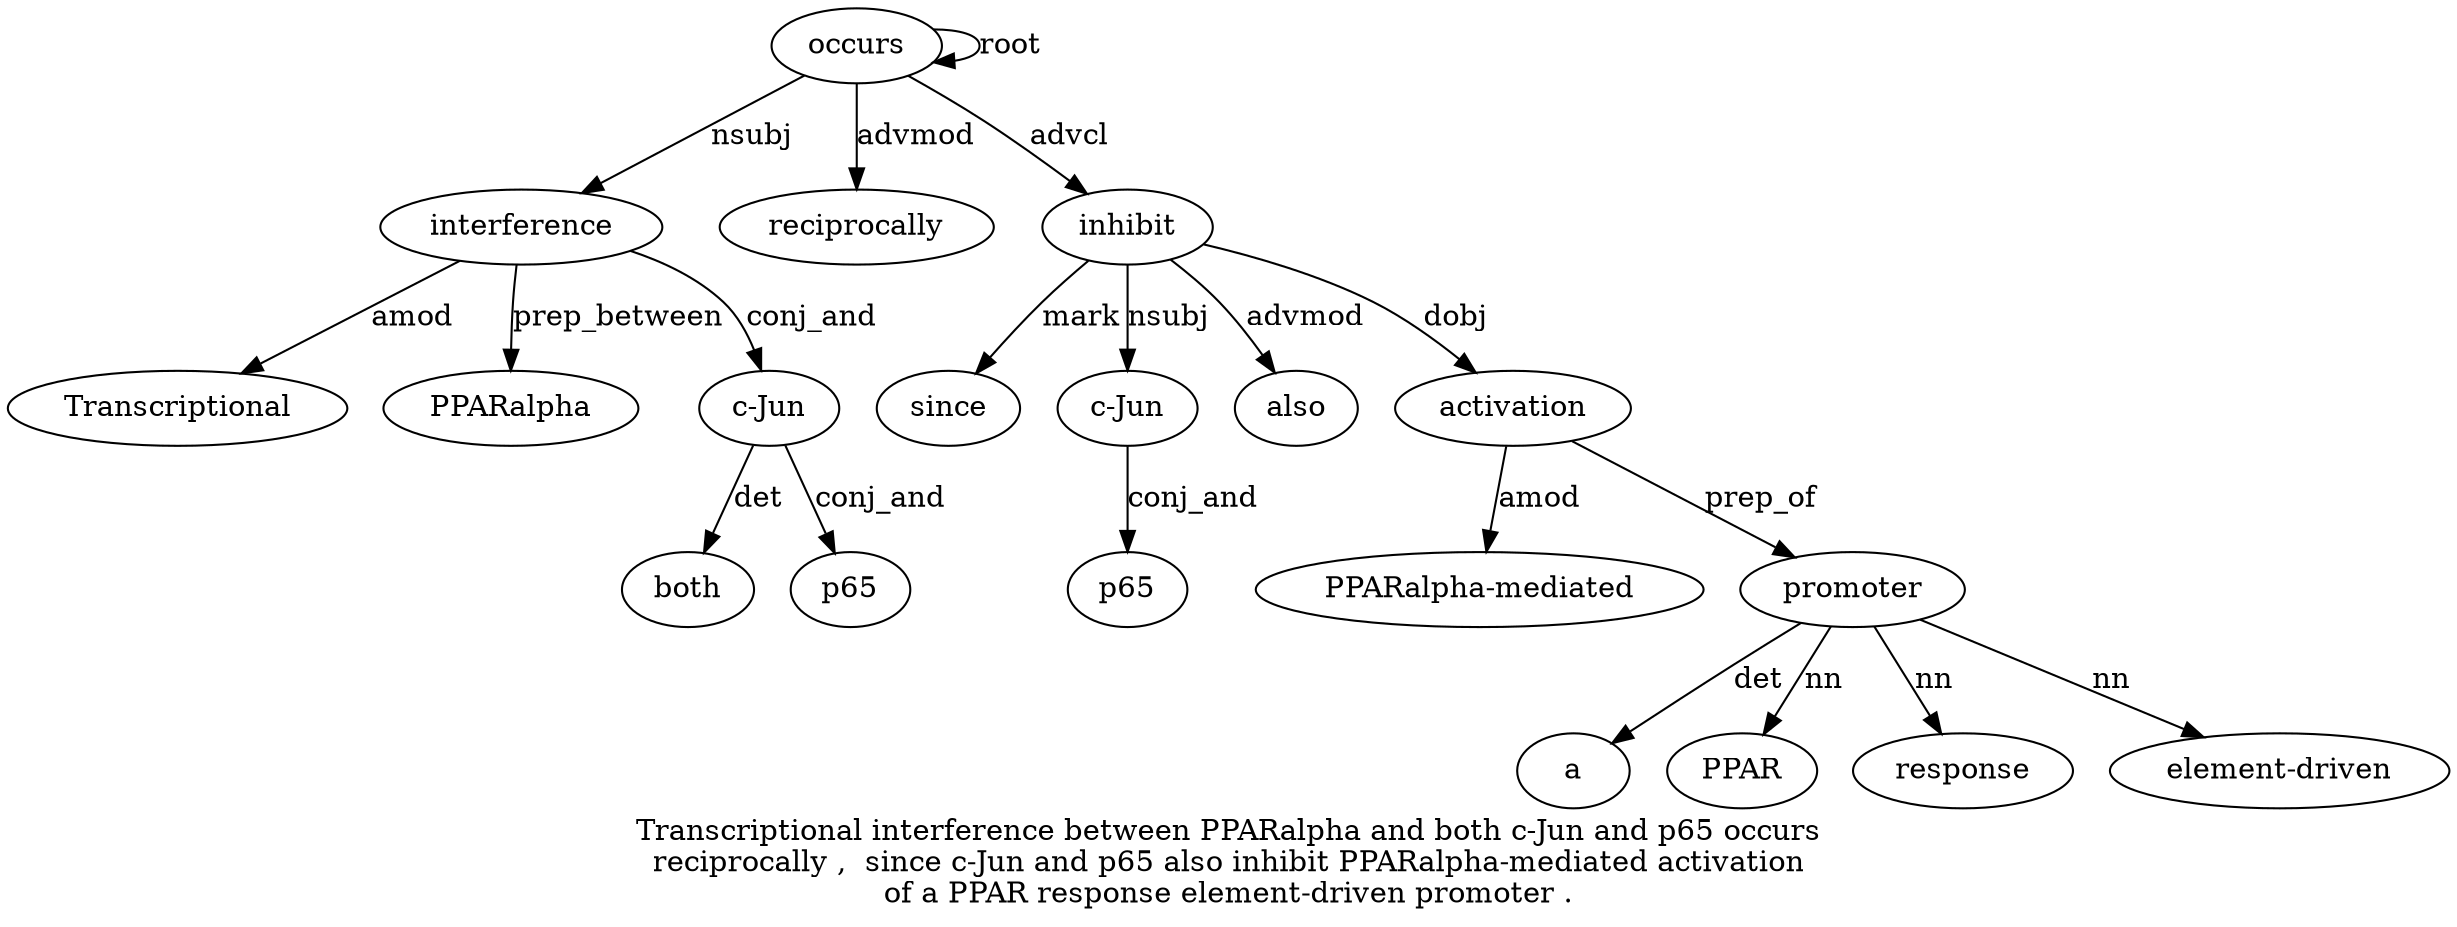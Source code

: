 digraph "Transcriptional interference between PPARalpha and both c-Jun and p65 occurs reciprocally ,  since c-Jun and p65 also inhibit PPARalpha-mediated activation of a PPAR response element-driven promoter ." {
label="Transcriptional interference between PPARalpha and both c-Jun and p65 occurs
reciprocally ,  since c-Jun and p65 also inhibit PPARalpha-mediated activation
of a PPAR response element-driven promoter .";
interference2 [style=filled, fillcolor=white, label=interference];
Transcriptional1 [style=filled, fillcolor=white, label=Transcriptional];
interference2 -> Transcriptional1  [label=amod];
occurs10 [style=filled, fillcolor=white, label=occurs];
occurs10 -> interference2  [label=nsubj];
PPARalpha4 [style=filled, fillcolor=white, label=PPARalpha];
interference2 -> PPARalpha4  [label=prep_between];
"c-Jun7" [style=filled, fillcolor=white, label="c-Jun"];
both6 [style=filled, fillcolor=white, label=both];
"c-Jun7" -> both6  [label=det];
interference2 -> "c-Jun7"  [label=conj_and];
p659 [style=filled, fillcolor=white, label=p65];
"c-Jun7" -> p659  [label=conj_and];
occurs10 -> occurs10  [label=root];
reciprocally11 [style=filled, fillcolor=white, label=reciprocally];
occurs10 -> reciprocally11  [label=advmod];
inhibit18 [style=filled, fillcolor=white, label=inhibit];
since13 [style=filled, fillcolor=white, label=since];
inhibit18 -> since13  [label=mark];
"c-Jun14" [style=filled, fillcolor=white, label="c-Jun"];
inhibit18 -> "c-Jun14"  [label=nsubj];
p651 [style=filled, fillcolor=white, label=p65];
"c-Jun14" -> p651  [label=conj_and];
also17 [style=filled, fillcolor=white, label=also];
inhibit18 -> also17  [label=advmod];
occurs10 -> inhibit18  [label=advcl];
activation20 [style=filled, fillcolor=white, label=activation];
"PPARalpha-mediated19" [style=filled, fillcolor=white, label="PPARalpha-mediated"];
activation20 -> "PPARalpha-mediated19"  [label=amod];
inhibit18 -> activation20  [label=dobj];
promoter26 [style=filled, fillcolor=white, label=promoter];
a22 [style=filled, fillcolor=white, label=a];
promoter26 -> a22  [label=det];
PPAR23 [style=filled, fillcolor=white, label=PPAR];
promoter26 -> PPAR23  [label=nn];
response24 [style=filled, fillcolor=white, label=response];
promoter26 -> response24  [label=nn];
"element-driven25" [style=filled, fillcolor=white, label="element-driven"];
promoter26 -> "element-driven25"  [label=nn];
activation20 -> promoter26  [label=prep_of];
}
